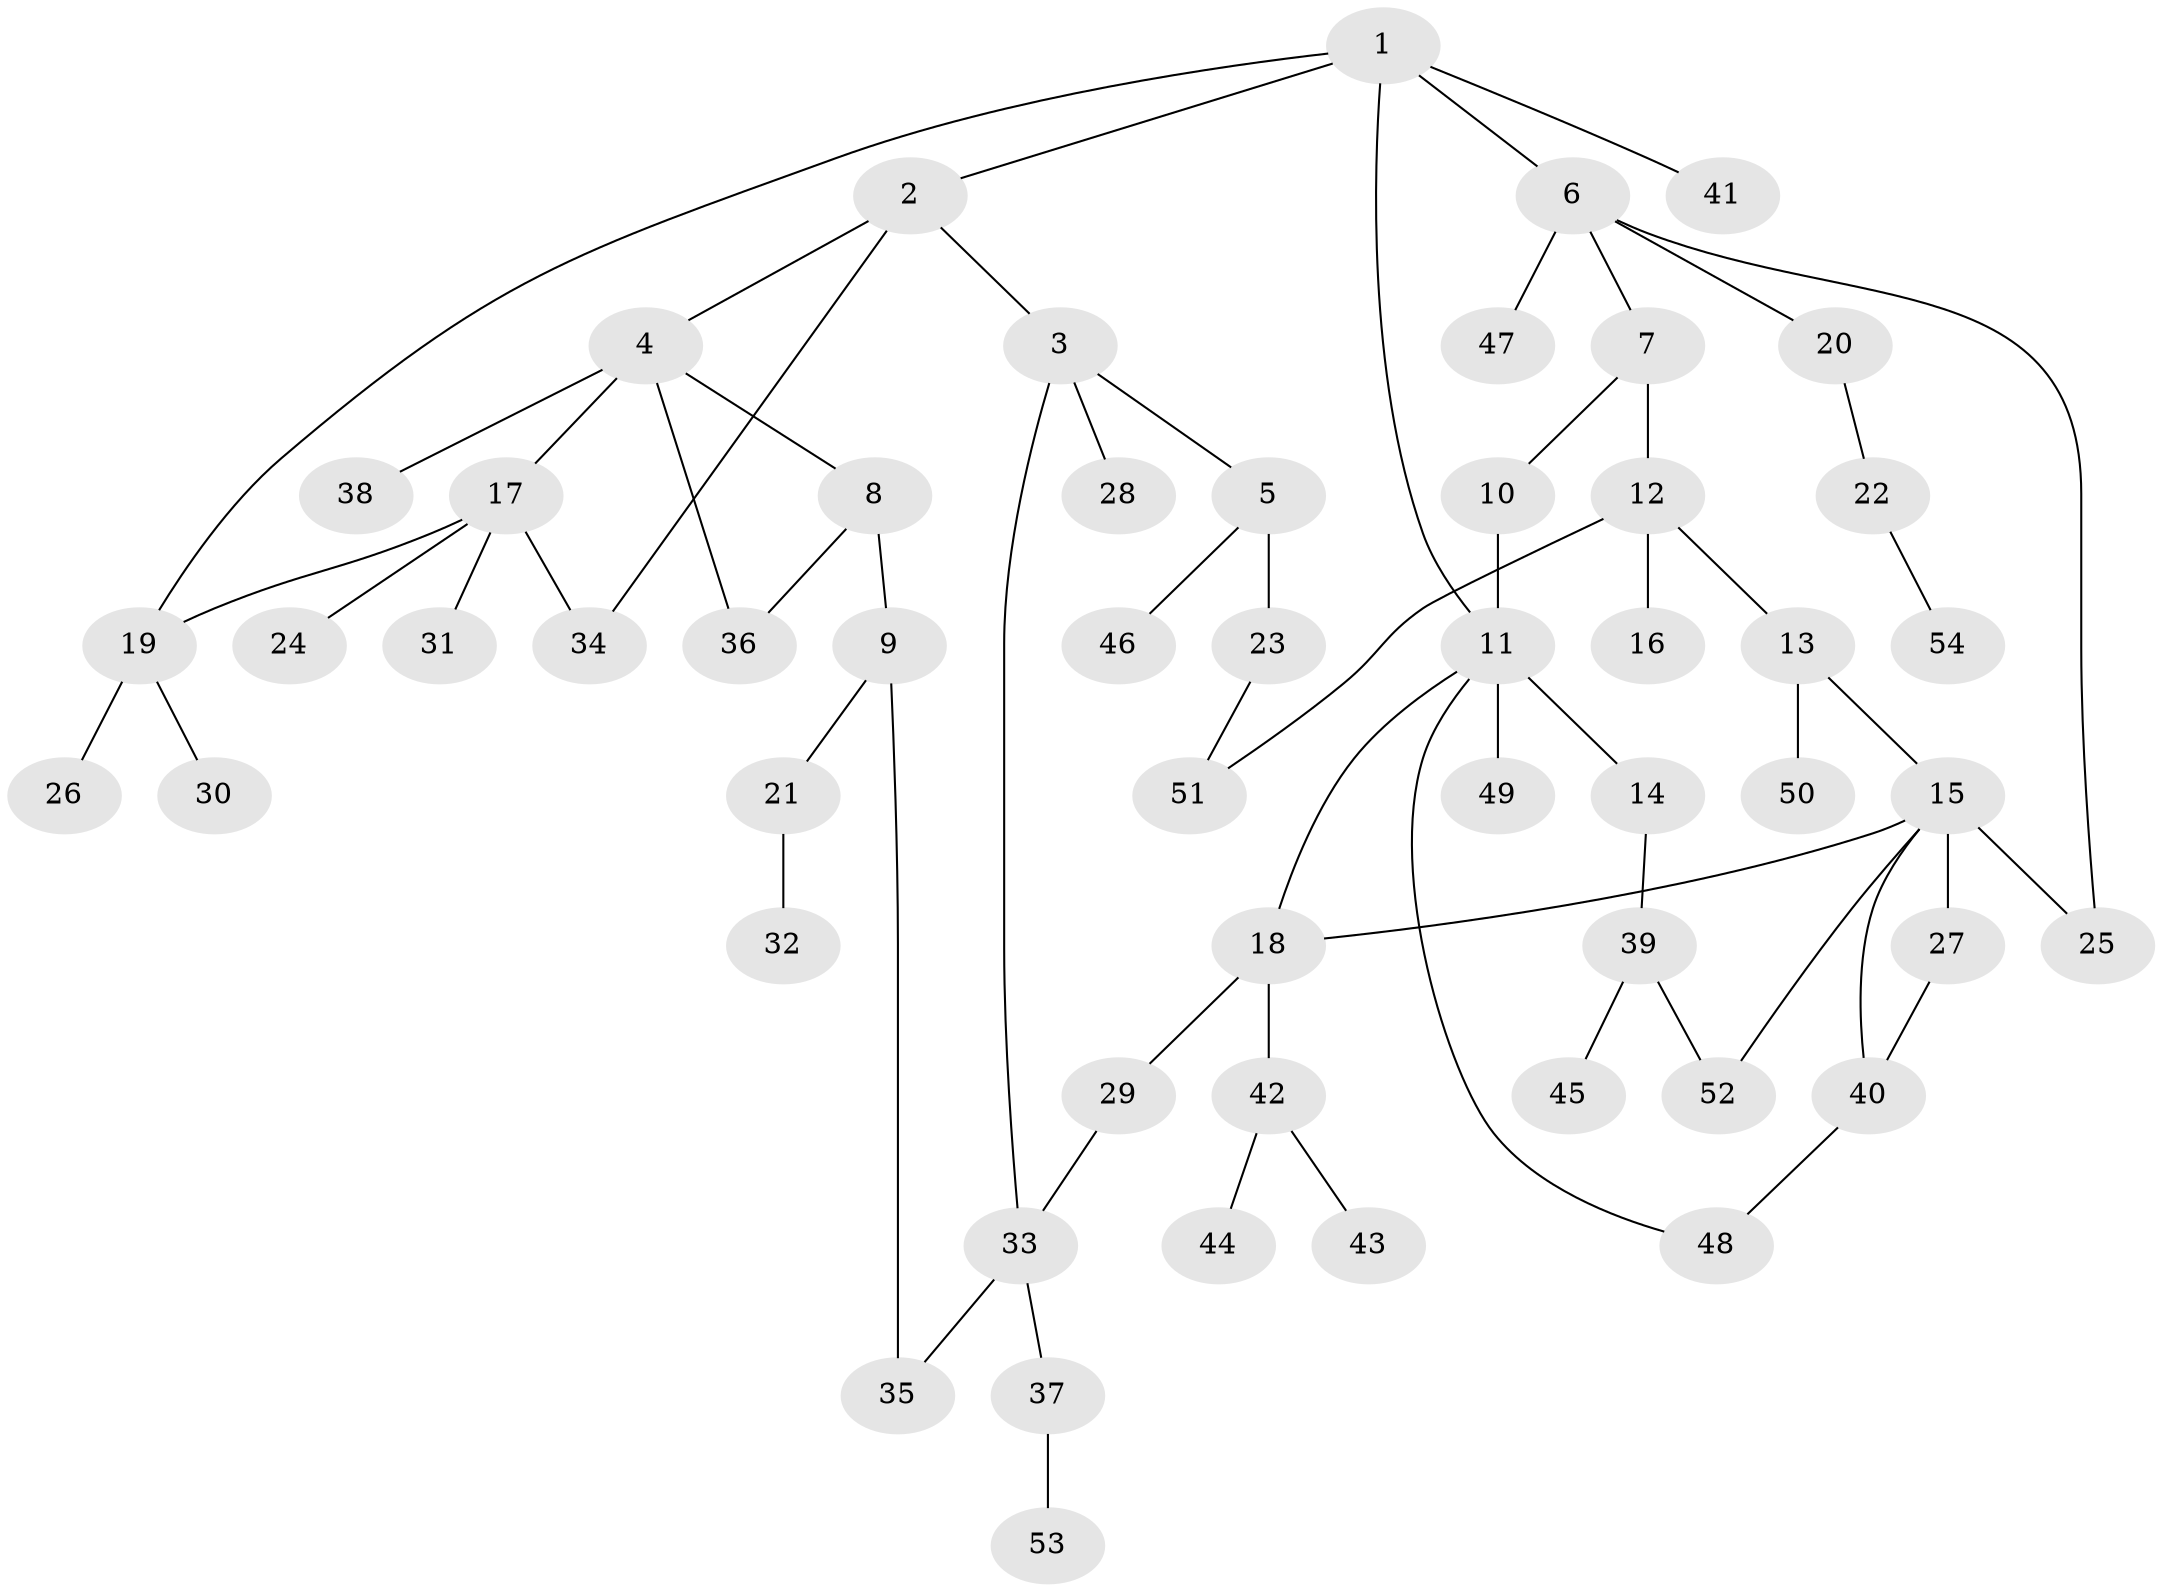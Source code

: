 // coarse degree distribution, {4: 0.11428571428571428, 5: 0.05714285714285714, 3: 0.17142857142857143, 2: 0.14285714285714285, 6: 0.05714285714285714, 7: 0.02857142857142857, 1: 0.42857142857142855}
// Generated by graph-tools (version 1.1) at 2025/51/02/27/25 19:51:39]
// undirected, 54 vertices, 65 edges
graph export_dot {
graph [start="1"]
  node [color=gray90,style=filled];
  1;
  2;
  3;
  4;
  5;
  6;
  7;
  8;
  9;
  10;
  11;
  12;
  13;
  14;
  15;
  16;
  17;
  18;
  19;
  20;
  21;
  22;
  23;
  24;
  25;
  26;
  27;
  28;
  29;
  30;
  31;
  32;
  33;
  34;
  35;
  36;
  37;
  38;
  39;
  40;
  41;
  42;
  43;
  44;
  45;
  46;
  47;
  48;
  49;
  50;
  51;
  52;
  53;
  54;
  1 -- 2;
  1 -- 6;
  1 -- 41;
  1 -- 19;
  1 -- 11;
  2 -- 3;
  2 -- 4;
  2 -- 34;
  3 -- 5;
  3 -- 28;
  3 -- 33;
  4 -- 8;
  4 -- 17;
  4 -- 38;
  4 -- 36;
  5 -- 23;
  5 -- 46;
  6 -- 7;
  6 -- 20;
  6 -- 25;
  6 -- 47;
  7 -- 10;
  7 -- 12;
  8 -- 9;
  8 -- 36;
  9 -- 21;
  9 -- 35;
  10 -- 11;
  11 -- 14;
  11 -- 18;
  11 -- 49;
  11 -- 48;
  12 -- 13;
  12 -- 16;
  12 -- 51;
  13 -- 15;
  13 -- 50;
  14 -- 39;
  15 -- 27;
  15 -- 18;
  15 -- 52;
  15 -- 40;
  15 -- 25;
  17 -- 19;
  17 -- 24;
  17 -- 31;
  17 -- 34;
  18 -- 29;
  18 -- 42;
  19 -- 26;
  19 -- 30;
  20 -- 22;
  21 -- 32;
  22 -- 54;
  23 -- 51;
  27 -- 40;
  29 -- 33;
  33 -- 35;
  33 -- 37;
  37 -- 53;
  39 -- 45;
  39 -- 52;
  40 -- 48;
  42 -- 43;
  42 -- 44;
}
